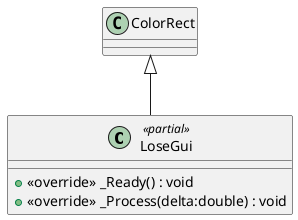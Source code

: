 @startuml
class LoseGui <<partial>> {
    + <<override>> _Ready() : void
    + <<override>> _Process(delta:double) : void
}
ColorRect <|-- LoseGui
@enduml
